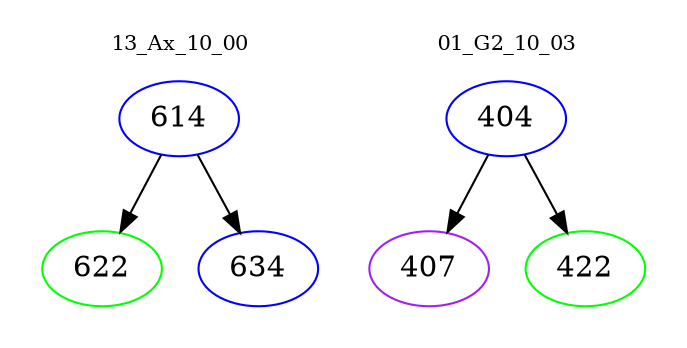 digraph{
subgraph cluster_0 {
color = white
label = "13_Ax_10_00";
fontsize=10;
T0_614 [label="614", color="blue"]
T0_614 -> T0_622 [color="black"]
T0_622 [label="622", color="green"]
T0_614 -> T0_634 [color="black"]
T0_634 [label="634", color="blue"]
}
subgraph cluster_1 {
color = white
label = "01_G2_10_03";
fontsize=10;
T1_404 [label="404", color="blue"]
T1_404 -> T1_407 [color="black"]
T1_407 [label="407", color="purple"]
T1_404 -> T1_422 [color="black"]
T1_422 [label="422", color="green"]
}
}
